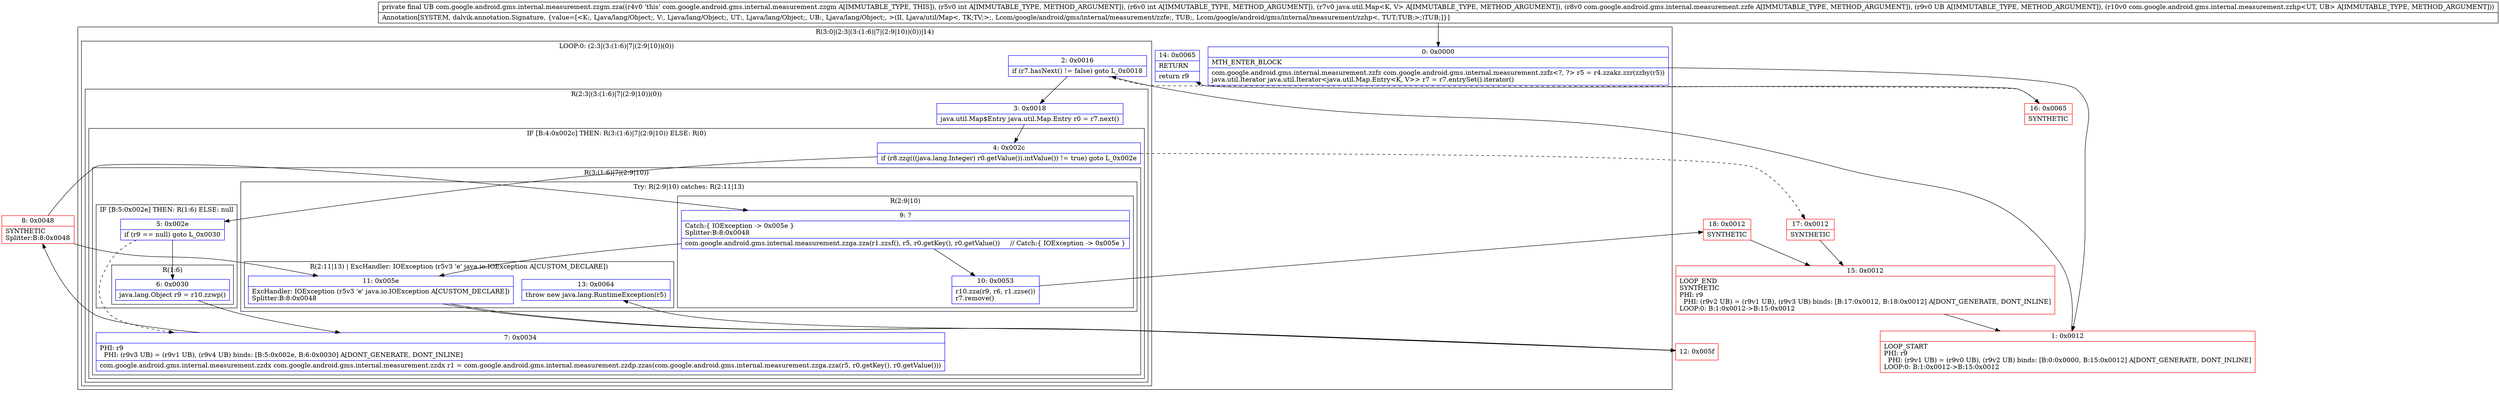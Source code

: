 digraph "CFG forcom.google.android.gms.internal.measurement.zzgm.zza(IILjava\/util\/Map;Lcom\/google\/android\/gms\/internal\/measurement\/zzfe;Ljava\/lang\/Object;Lcom\/google\/android\/gms\/internal\/measurement\/zzhp;)Ljava\/lang\/Object;" {
subgraph cluster_Region_1926792778 {
label = "R(3:0|(2:3|(3:(1:6)|7|(2:9|10))(0))|14)";
node [shape=record,color=blue];
Node_0 [shape=record,label="{0\:\ 0x0000|MTH_ENTER_BLOCK\l|com.google.android.gms.internal.measurement.zzfz com.google.android.gms.internal.measurement.zzfz\<?, ?\> r5 = r4.zzakz.zzr(zzby(r5))\ljava.util.Iterator java.util.Iterator\<java.util.Map.Entry\<K, V\>\> r7 = r7.entrySet().iterator()\l}"];
subgraph cluster_LoopRegion_96075639 {
label = "LOOP:0: (2:3|(3:(1:6)|7|(2:9|10))(0))";
node [shape=record,color=blue];
Node_2 [shape=record,label="{2\:\ 0x0016|if (r7.hasNext() != false) goto L_0x0018\l}"];
subgraph cluster_Region_870699868 {
label = "R(2:3|(3:(1:6)|7|(2:9|10))(0))";
node [shape=record,color=blue];
Node_3 [shape=record,label="{3\:\ 0x0018|java.util.Map$Entry java.util.Map.Entry r0 = r7.next()\l}"];
subgraph cluster_IfRegion_146385919 {
label = "IF [B:4:0x002c] THEN: R(3:(1:6)|7|(2:9|10)) ELSE: R(0)";
node [shape=record,color=blue];
Node_4 [shape=record,label="{4\:\ 0x002c|if (r8.zzg(((java.lang.Integer) r0.getValue()).intValue()) != true) goto L_0x002e\l}"];
subgraph cluster_Region_1454221638 {
label = "R(3:(1:6)|7|(2:9|10))";
node [shape=record,color=blue];
subgraph cluster_IfRegion_726803766 {
label = "IF [B:5:0x002e] THEN: R(1:6) ELSE: null";
node [shape=record,color=blue];
Node_5 [shape=record,label="{5\:\ 0x002e|if (r9 == null) goto L_0x0030\l}"];
subgraph cluster_Region_230861337 {
label = "R(1:6)";
node [shape=record,color=blue];
Node_6 [shape=record,label="{6\:\ 0x0030|java.lang.Object r9 = r10.zzwp()\l}"];
}
}
Node_7 [shape=record,label="{7\:\ 0x0034|PHI: r9 \l  PHI: (r9v3 UB) = (r9v1 UB), (r9v4 UB) binds: [B:5:0x002e, B:6:0x0030] A[DONT_GENERATE, DONT_INLINE]\l|com.google.android.gms.internal.measurement.zzdx com.google.android.gms.internal.measurement.zzdx r1 = com.google.android.gms.internal.measurement.zzdp.zzas(com.google.android.gms.internal.measurement.zzga.zza(r5, r0.getKey(), r0.getValue()))\l}"];
subgraph cluster_TryCatchRegion_1882941134 {
label = "Try: R(2:9|10) catches: R(2:11|13)";
node [shape=record,color=blue];
subgraph cluster_Region_989373471 {
label = "R(2:9|10)";
node [shape=record,color=blue];
Node_9 [shape=record,label="{9\:\ ?|Catch:\{ IOException \-\> 0x005e \}\lSplitter:B:8:0x0048\l|com.google.android.gms.internal.measurement.zzga.zza(r1.zzsf(), r5, r0.getKey(), r0.getValue())     \/\/ Catch:\{ IOException \-\> 0x005e \}\l}"];
Node_10 [shape=record,label="{10\:\ 0x0053|r10.zza(r9, r6, r1.zzse())\lr7.remove()\l}"];
}
subgraph cluster_Region_197561952 {
label = "R(2:11|13) | ExcHandler: IOException (r5v3 'e' java.io.IOException A[CUSTOM_DECLARE])\l";
node [shape=record,color=blue];
Node_11 [shape=record,label="{11\:\ 0x005e|ExcHandler: IOException (r5v3 'e' java.io.IOException A[CUSTOM_DECLARE])\lSplitter:B:8:0x0048\l}"];
Node_13 [shape=record,label="{13\:\ 0x0064|throw new java.lang.RuntimeException(r5)\l}"];
}
}
}
subgraph cluster_Region_822571451 {
label = "R(0)";
node [shape=record,color=blue];
}
}
}
}
Node_14 [shape=record,label="{14\:\ 0x0065|RETURN\l|return r9\l}"];
}
subgraph cluster_Region_197561952 {
label = "R(2:11|13) | ExcHandler: IOException (r5v3 'e' java.io.IOException A[CUSTOM_DECLARE])\l";
node [shape=record,color=blue];
Node_11 [shape=record,label="{11\:\ 0x005e|ExcHandler: IOException (r5v3 'e' java.io.IOException A[CUSTOM_DECLARE])\lSplitter:B:8:0x0048\l}"];
Node_13 [shape=record,label="{13\:\ 0x0064|throw new java.lang.RuntimeException(r5)\l}"];
}
Node_1 [shape=record,color=red,label="{1\:\ 0x0012|LOOP_START\lPHI: r9 \l  PHI: (r9v1 UB) = (r9v0 UB), (r9v2 UB) binds: [B:0:0x0000, B:15:0x0012] A[DONT_GENERATE, DONT_INLINE]\lLOOP:0: B:1:0x0012\-\>B:15:0x0012\l}"];
Node_8 [shape=record,color=red,label="{8\:\ 0x0048|SYNTHETIC\lSplitter:B:8:0x0048\l}"];
Node_12 [shape=record,color=red,label="{12\:\ 0x005f}"];
Node_15 [shape=record,color=red,label="{15\:\ 0x0012|LOOP_END\lSYNTHETIC\lPHI: r9 \l  PHI: (r9v2 UB) = (r9v1 UB), (r9v3 UB) binds: [B:17:0x0012, B:18:0x0012] A[DONT_GENERATE, DONT_INLINE]\lLOOP:0: B:1:0x0012\-\>B:15:0x0012\l}"];
Node_16 [shape=record,color=red,label="{16\:\ 0x0065|SYNTHETIC\l}"];
Node_17 [shape=record,color=red,label="{17\:\ 0x0012|SYNTHETIC\l}"];
Node_18 [shape=record,color=red,label="{18\:\ 0x0012|SYNTHETIC\l}"];
MethodNode[shape=record,label="{private final UB com.google.android.gms.internal.measurement.zzgm.zza((r4v0 'this' com.google.android.gms.internal.measurement.zzgm A[IMMUTABLE_TYPE, THIS]), (r5v0 int A[IMMUTABLE_TYPE, METHOD_ARGUMENT]), (r6v0 int A[IMMUTABLE_TYPE, METHOD_ARGUMENT]), (r7v0 java.util.Map\<K, V\> A[IMMUTABLE_TYPE, METHOD_ARGUMENT]), (r8v0 com.google.android.gms.internal.measurement.zzfe A[IMMUTABLE_TYPE, METHOD_ARGUMENT]), (r9v0 UB A[IMMUTABLE_TYPE, METHOD_ARGUMENT]), (r10v0 com.google.android.gms.internal.measurement.zzhp\<UT, UB\> A[IMMUTABLE_TYPE, METHOD_ARGUMENT]))  | Annotation[SYSTEM, dalvik.annotation.Signature, \{value=[\<K:, Ljava\/lang\/Object;, V:, Ljava\/lang\/Object;, UT:, Ljava\/lang\/Object;, UB:, Ljava\/lang\/Object;, \>(II, Ljava\/util\/Map\<, TK;TV;\>;, Lcom\/google\/android\/gms\/internal\/measurement\/zzfe;, TUB;, Lcom\/google\/android\/gms\/internal\/measurement\/zzhp\<, TUT;TUB;\>;)TUB;]\}]\l}"];
MethodNode -> Node_0;
Node_0 -> Node_1;
Node_2 -> Node_3;
Node_2 -> Node_16[style=dashed];
Node_3 -> Node_4;
Node_4 -> Node_5;
Node_4 -> Node_17[style=dashed];
Node_5 -> Node_6;
Node_5 -> Node_7[style=dashed];
Node_6 -> Node_7;
Node_7 -> Node_8;
Node_9 -> Node_10;
Node_9 -> Node_11;
Node_10 -> Node_18;
Node_11 -> Node_12;
Node_11 -> Node_12;
Node_1 -> Node_2;
Node_8 -> Node_9;
Node_8 -> Node_11;
Node_12 -> Node_13;
Node_15 -> Node_1;
Node_16 -> Node_14;
Node_17 -> Node_15;
Node_18 -> Node_15;
}

